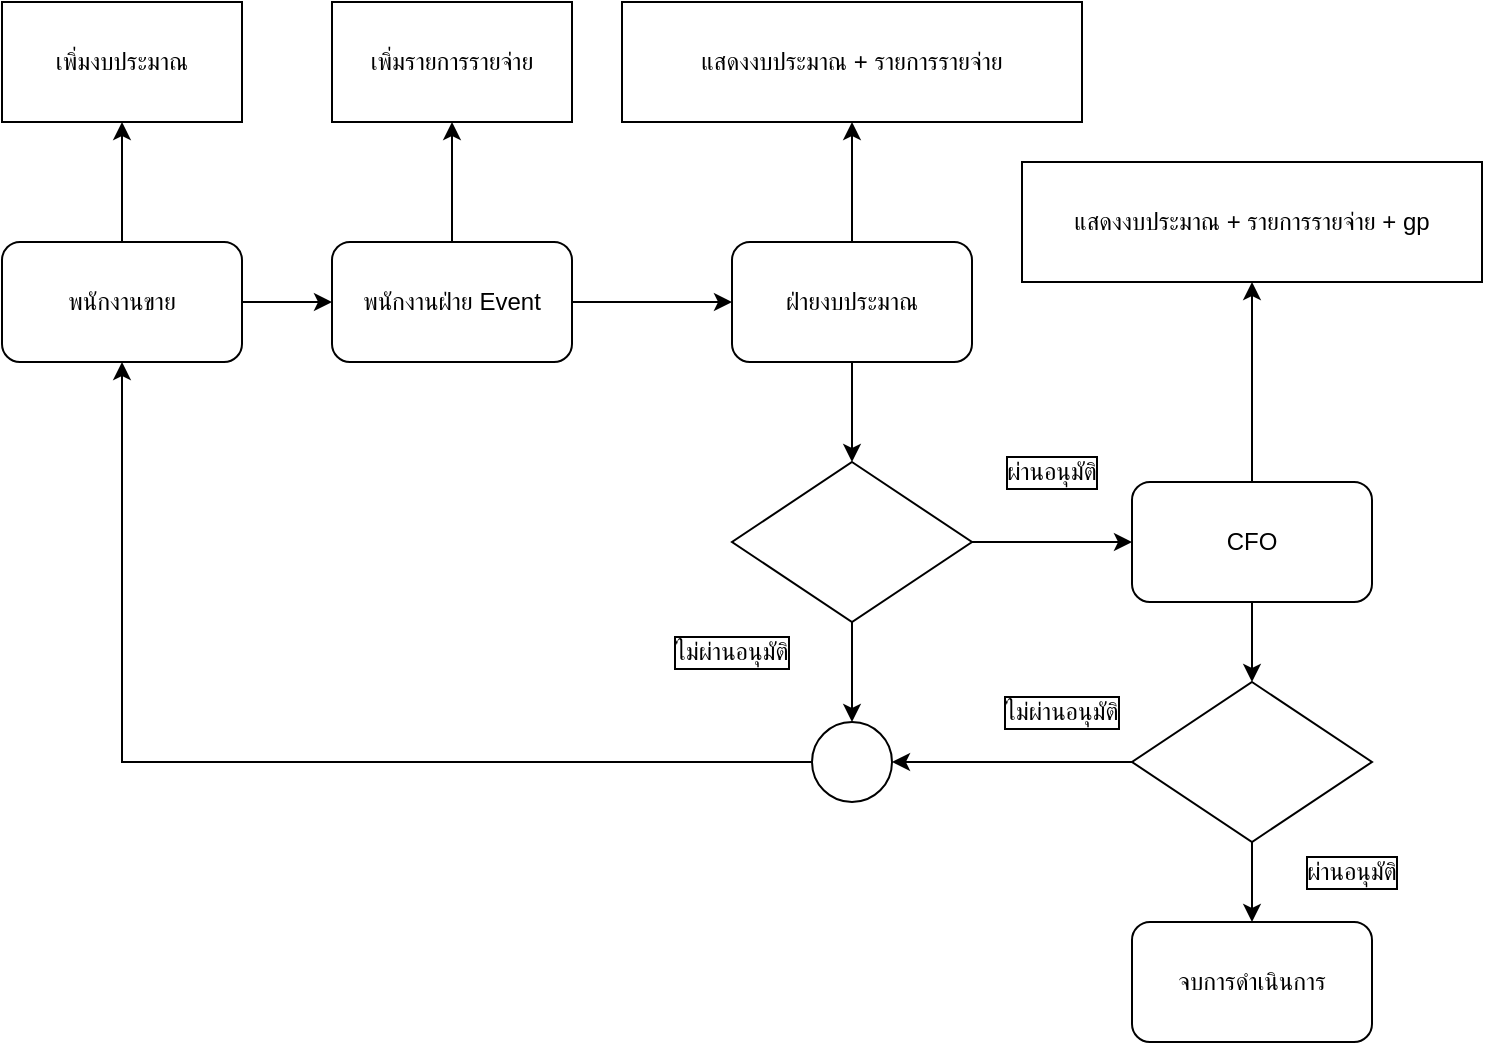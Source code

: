 <mxfile version="26.1.0">
  <diagram name="Page-1" id="xpWsUoMC6G3oUbRDl_Jd">
    <mxGraphModel dx="1106" dy="567" grid="1" gridSize="10" guides="1" tooltips="1" connect="1" arrows="1" fold="1" page="1" pageScale="1" pageWidth="850" pageHeight="1100" math="0" shadow="0">
      <root>
        <mxCell id="0" />
        <mxCell id="1" parent="0" />
        <mxCell id="fNnDw5SYeR6E-zPJxPh3-3" value="" style="edgeStyle=orthogonalEdgeStyle;rounded=0;orthogonalLoop=1;jettySize=auto;html=1;" parent="1" source="fNnDw5SYeR6E-zPJxPh3-1" target="fNnDw5SYeR6E-zPJxPh3-2" edge="1">
          <mxGeometry relative="1" as="geometry" />
        </mxCell>
        <mxCell id="fNnDw5SYeR6E-zPJxPh3-11" value="" style="edgeStyle=orthogonalEdgeStyle;rounded=0;orthogonalLoop=1;jettySize=auto;html=1;" parent="1" source="fNnDw5SYeR6E-zPJxPh3-1" target="fNnDw5SYeR6E-zPJxPh3-7" edge="1">
          <mxGeometry relative="1" as="geometry" />
        </mxCell>
        <mxCell id="fNnDw5SYeR6E-zPJxPh3-1" value="พนักงานขาย" style="rounded=1;whiteSpace=wrap;html=1;" parent="1" vertex="1">
          <mxGeometry x="20" y="160" width="120" height="60" as="geometry" />
        </mxCell>
        <mxCell id="fNnDw5SYeR6E-zPJxPh3-5" value="" style="edgeStyle=orthogonalEdgeStyle;rounded=0;orthogonalLoop=1;jettySize=auto;html=1;" parent="1" source="fNnDw5SYeR6E-zPJxPh3-2" target="fNnDw5SYeR6E-zPJxPh3-4" edge="1">
          <mxGeometry relative="1" as="geometry" />
        </mxCell>
        <mxCell id="fNnDw5SYeR6E-zPJxPh3-10" value="" style="edgeStyle=orthogonalEdgeStyle;rounded=0;orthogonalLoop=1;jettySize=auto;html=1;" parent="1" source="fNnDw5SYeR6E-zPJxPh3-2" target="fNnDw5SYeR6E-zPJxPh3-8" edge="1">
          <mxGeometry relative="1" as="geometry" />
        </mxCell>
        <mxCell id="fNnDw5SYeR6E-zPJxPh3-2" value="พนักงานฝ่าย Event" style="rounded=1;whiteSpace=wrap;html=1;" parent="1" vertex="1">
          <mxGeometry x="185" y="160" width="120" height="60" as="geometry" />
        </mxCell>
        <mxCell id="fNnDw5SYeR6E-zPJxPh3-12" value="" style="edgeStyle=orthogonalEdgeStyle;rounded=0;orthogonalLoop=1;jettySize=auto;html=1;" parent="1" source="fNnDw5SYeR6E-zPJxPh3-4" target="fNnDw5SYeR6E-zPJxPh3-9" edge="1">
          <mxGeometry relative="1" as="geometry" />
        </mxCell>
        <mxCell id="fNnDw5SYeR6E-zPJxPh3-15" value="" style="edgeStyle=orthogonalEdgeStyle;rounded=0;orthogonalLoop=1;jettySize=auto;html=1;" parent="1" source="fNnDw5SYeR6E-zPJxPh3-4" target="fNnDw5SYeR6E-zPJxPh3-14" edge="1">
          <mxGeometry relative="1" as="geometry" />
        </mxCell>
        <mxCell id="fNnDw5SYeR6E-zPJxPh3-4" value="ฝ่ายงบประมาณ" style="rounded=1;whiteSpace=wrap;html=1;" parent="1" vertex="1">
          <mxGeometry x="385" y="160" width="120" height="60" as="geometry" />
        </mxCell>
        <mxCell id="fNnDw5SYeR6E-zPJxPh3-7" value="เพิ่มงบประมาณ" style="rounded=0;whiteSpace=wrap;html=1;" parent="1" vertex="1">
          <mxGeometry x="20" y="40" width="120" height="60" as="geometry" />
        </mxCell>
        <mxCell id="fNnDw5SYeR6E-zPJxPh3-8" value="เพิ่มรายการรายจ่าย" style="rounded=0;whiteSpace=wrap;html=1;" parent="1" vertex="1">
          <mxGeometry x="185" y="40" width="120" height="60" as="geometry" />
        </mxCell>
        <mxCell id="fNnDw5SYeR6E-zPJxPh3-9" value="แสดงงบประมาณ + รายการรายจ่าย" style="rounded=0;whiteSpace=wrap;html=1;" parent="1" vertex="1">
          <mxGeometry x="330" y="40" width="230" height="60" as="geometry" />
        </mxCell>
        <mxCell id="fNnDw5SYeR6E-zPJxPh3-20" value="" style="edgeStyle=orthogonalEdgeStyle;rounded=0;orthogonalLoop=1;jettySize=auto;html=1;" parent="1" source="fNnDw5SYeR6E-zPJxPh3-14" target="fNnDw5SYeR6E-zPJxPh3-19" edge="1">
          <mxGeometry relative="1" as="geometry" />
        </mxCell>
        <mxCell id="fNnDw5SYeR6E-zPJxPh3-32" value="" style="edgeStyle=orthogonalEdgeStyle;rounded=0;orthogonalLoop=1;jettySize=auto;html=1;" parent="1" source="fNnDw5SYeR6E-zPJxPh3-14" target="fNnDw5SYeR6E-zPJxPh3-30" edge="1">
          <mxGeometry relative="1" as="geometry" />
        </mxCell>
        <mxCell id="fNnDw5SYeR6E-zPJxPh3-14" value="" style="rhombus;whiteSpace=wrap;html=1;" parent="1" vertex="1">
          <mxGeometry x="385" y="270" width="120" height="80" as="geometry" />
        </mxCell>
        <mxCell id="fNnDw5SYeR6E-zPJxPh3-16" value="ผ่านอนุมัติ" style="text;html=1;align=center;verticalAlign=middle;whiteSpace=wrap;rounded=0;labelBorderColor=default;textShadow=0;" parent="1" vertex="1">
          <mxGeometry x="515" y="260" width="60" height="30" as="geometry" />
        </mxCell>
        <mxCell id="fNnDw5SYeR6E-zPJxPh3-17" value="ไม่ผ่านอนุมัติ" style="text;html=1;align=center;verticalAlign=middle;whiteSpace=wrap;rounded=0;labelBorderColor=default;textShadow=0;" parent="1" vertex="1">
          <mxGeometry x="330" y="350" width="110" height="30" as="geometry" />
        </mxCell>
        <mxCell id="fNnDw5SYeR6E-zPJxPh3-22" value="" style="edgeStyle=orthogonalEdgeStyle;rounded=0;orthogonalLoop=1;jettySize=auto;html=1;" parent="1" source="fNnDw5SYeR6E-zPJxPh3-19" target="fNnDw5SYeR6E-zPJxPh3-21" edge="1">
          <mxGeometry relative="1" as="geometry" />
        </mxCell>
        <mxCell id="fNnDw5SYeR6E-zPJxPh3-36" value="" style="edgeStyle=orthogonalEdgeStyle;rounded=0;orthogonalLoop=1;jettySize=auto;html=1;" parent="1" source="fNnDw5SYeR6E-zPJxPh3-19" target="fNnDw5SYeR6E-zPJxPh3-34" edge="1">
          <mxGeometry relative="1" as="geometry" />
        </mxCell>
        <mxCell id="fNnDw5SYeR6E-zPJxPh3-19" value="CFO" style="rounded=1;whiteSpace=wrap;html=1;" parent="1" vertex="1">
          <mxGeometry x="585" y="280" width="120" height="60" as="geometry" />
        </mxCell>
        <mxCell id="fNnDw5SYeR6E-zPJxPh3-24" value="" style="edgeStyle=orthogonalEdgeStyle;rounded=0;orthogonalLoop=1;jettySize=auto;html=1;" parent="1" source="fNnDw5SYeR6E-zPJxPh3-21" target="fNnDw5SYeR6E-zPJxPh3-23" edge="1">
          <mxGeometry relative="1" as="geometry" />
        </mxCell>
        <mxCell id="fNnDw5SYeR6E-zPJxPh3-31" value="" style="edgeStyle=orthogonalEdgeStyle;rounded=0;orthogonalLoop=1;jettySize=auto;html=1;" parent="1" source="fNnDw5SYeR6E-zPJxPh3-21" target="fNnDw5SYeR6E-zPJxPh3-30" edge="1">
          <mxGeometry relative="1" as="geometry" />
        </mxCell>
        <mxCell id="fNnDw5SYeR6E-zPJxPh3-21" value="" style="rhombus;whiteSpace=wrap;html=1;" parent="1" vertex="1">
          <mxGeometry x="585" y="380" width="120" height="80" as="geometry" />
        </mxCell>
        <mxCell id="fNnDw5SYeR6E-zPJxPh3-23" value="จบการดำเนินการ" style="rounded=1;whiteSpace=wrap;html=1;" parent="1" vertex="1">
          <mxGeometry x="585" y="500" width="120" height="60" as="geometry" />
        </mxCell>
        <mxCell id="fNnDw5SYeR6E-zPJxPh3-25" value="ผ่านอนุมัติ" style="text;html=1;align=center;verticalAlign=middle;whiteSpace=wrap;rounded=0;labelBorderColor=default;textShadow=0;" parent="1" vertex="1">
          <mxGeometry x="665" y="460" width="60" height="30" as="geometry" />
        </mxCell>
        <mxCell id="fNnDw5SYeR6E-zPJxPh3-27" value="ไม่ผ่านอนุมัติ" style="text;html=1;align=center;verticalAlign=middle;whiteSpace=wrap;rounded=0;labelBorderColor=default;textShadow=0;" parent="1" vertex="1">
          <mxGeometry x="495" y="380" width="110" height="30" as="geometry" />
        </mxCell>
        <mxCell id="fNnDw5SYeR6E-zPJxPh3-33" style="edgeStyle=orthogonalEdgeStyle;rounded=0;orthogonalLoop=1;jettySize=auto;html=1;entryX=0.5;entryY=1;entryDx=0;entryDy=0;" parent="1" source="fNnDw5SYeR6E-zPJxPh3-30" target="fNnDw5SYeR6E-zPJxPh3-1" edge="1">
          <mxGeometry relative="1" as="geometry" />
        </mxCell>
        <mxCell id="fNnDw5SYeR6E-zPJxPh3-30" value="" style="ellipse;whiteSpace=wrap;html=1;" parent="1" vertex="1">
          <mxGeometry x="425" y="400" width="40" height="40" as="geometry" />
        </mxCell>
        <mxCell id="fNnDw5SYeR6E-zPJxPh3-34" value="แสดงงบประมาณ + รายการรายจ่าย + gp" style="rounded=0;whiteSpace=wrap;html=1;" parent="1" vertex="1">
          <mxGeometry x="530" y="120" width="230" height="60" as="geometry" />
        </mxCell>
      </root>
    </mxGraphModel>
  </diagram>
</mxfile>
